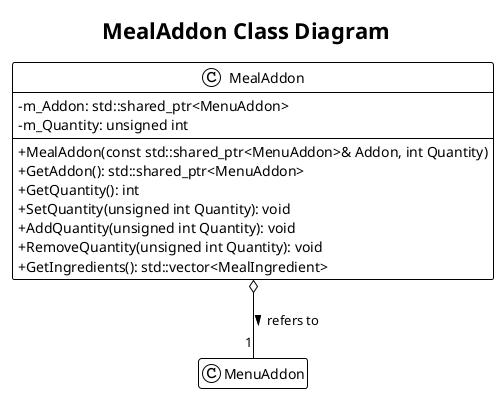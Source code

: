 @startuml
!theme plain
skinparam classAttributeIconSize 0
hide empty members
title MealAddon Class Diagram

' Forward-declare the MenuAddon class to show the relationship
class MenuAddon

class MealAddon {
  - m_Addon: std::shared_ptr<MenuAddon>
  - m_Quantity: unsigned int
  --
  + MealAddon(const std::shared_ptr<MenuAddon>& Addon, int Quantity)
  + GetAddon(): std::shared_ptr<MenuAddon>
  + GetQuantity(): int
  + SetQuantity(unsigned int Quantity): void
  + AddQuantity(unsigned int Quantity): void
  + RemoveQuantity(unsigned int Quantity): void
  + GetIngredients(): std::vector<MealIngredient>
}

' --- Relationships ---
' MealAddon aggregates a MenuAddon. It holds a shared reference to it.
' The open diamond represents aggregation.
MealAddon o-- "1" MenuAddon : refers to >

@enduml